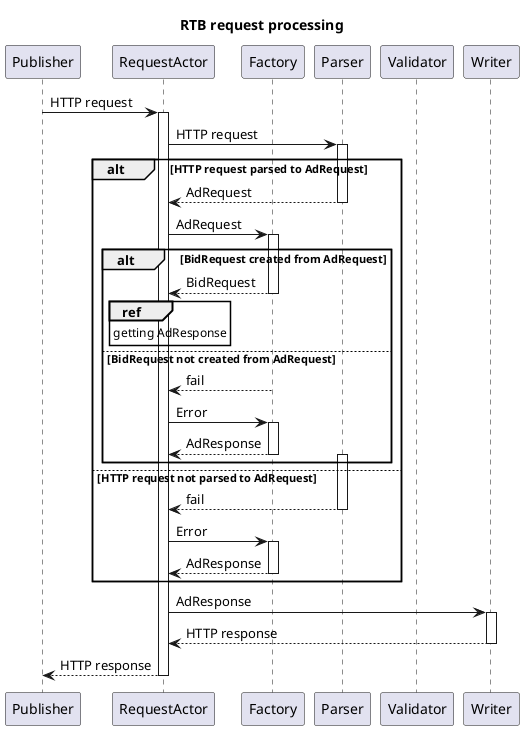 @startuml

title RTB request processing

participant Publisher
participant RequestActor
participant Factory
participant Parser
participant Validator
participant Writer

Publisher -> RequestActor: HTTP request
activate RequestActor

RequestActor -> Parser: HTTP request
activate Parser

alt HTTP request parsed to AdRequest
    RequestActor <-- Parser: AdRequest
    deactivate Parser
    RequestActor -> Factory: AdRequest
    activate Factory

    alt BidRequest created from AdRequest
        RequestActor <-- Factory: BidRequest
        deactivate Factory

        ref over RequestActor: getting AdResponse

    else BidRequest not created from AdRequest
        RequestActor <-- Factory: fail
        deactivate Factory

        RequestActor -> Factory: Error
        activate Factory
        RequestActor <-- Factory: AdResponse
        deactivate Factory

        activate Parser
    end

else HTTP request not parsed to AdRequest
    RequestActor <-- Parser: fail
    deactivate Parser

    RequestActor -> Factory: Error
    activate Factory
    RequestActor <-- Factory: AdResponse
    deactivate Factory
end

RequestActor -> Writer: AdResponse
activate Writer
RequestActor <-- Writer: HTTP response
deactivate Writer
RequestActor --> Publisher: HTTP response
deactivate RequestActor

@enduml
